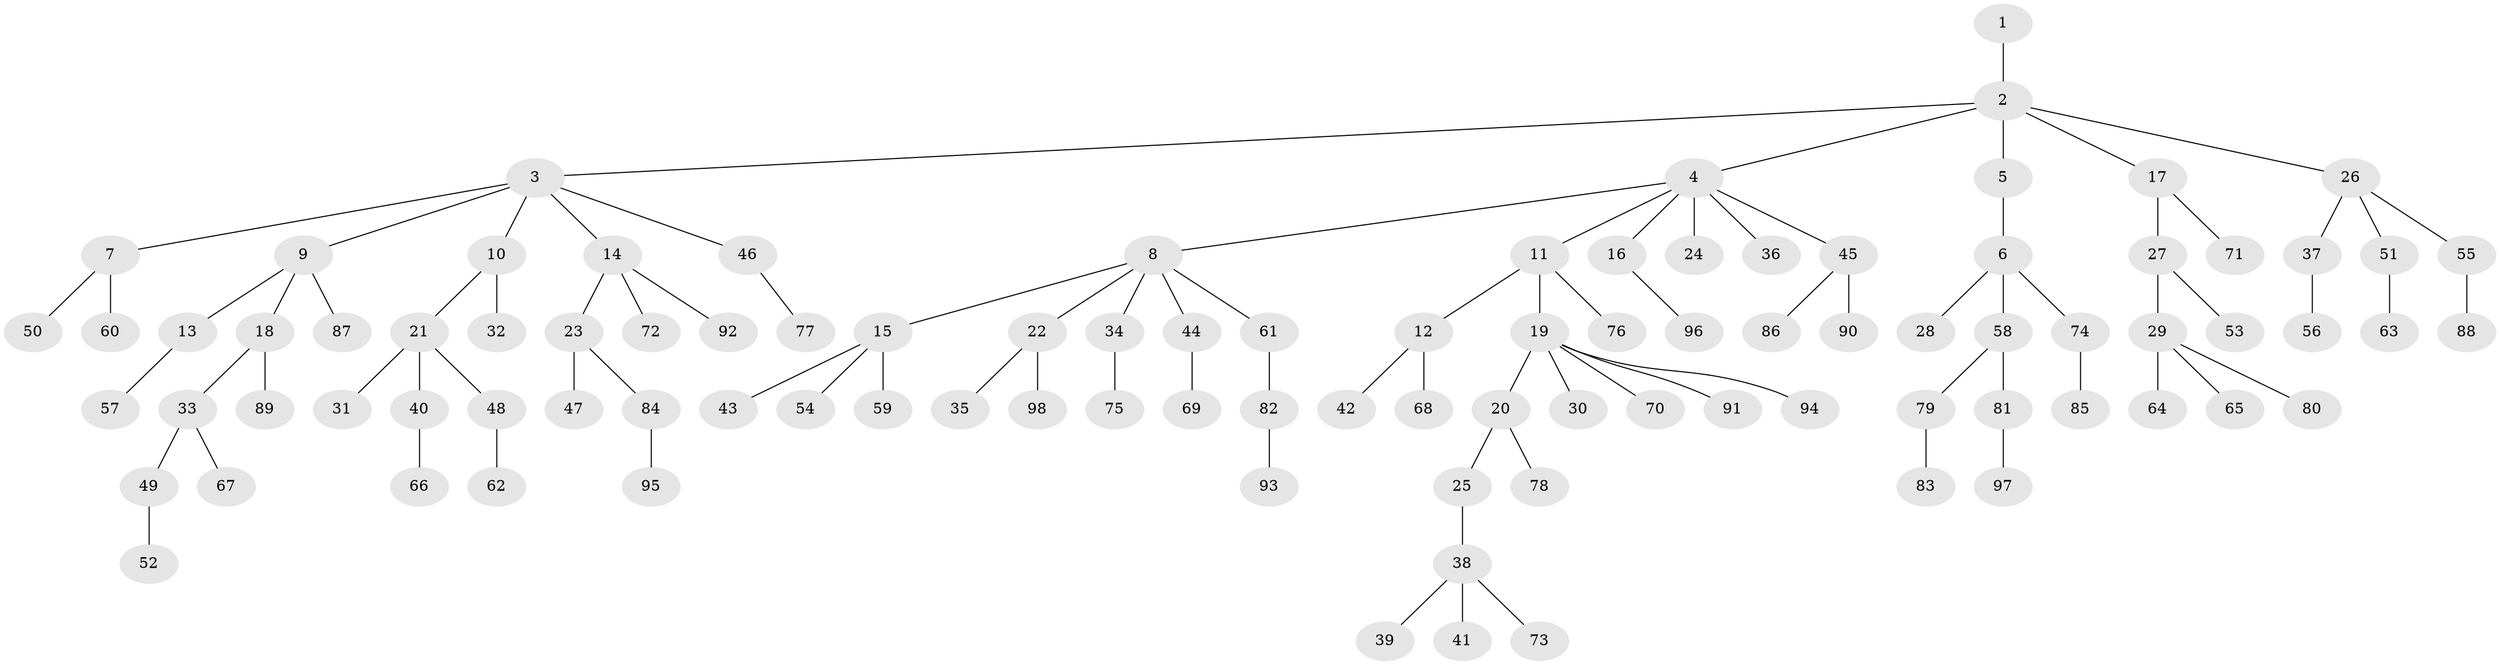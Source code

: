 // Generated by graph-tools (version 1.1) at 2025/26/03/09/25 03:26:25]
// undirected, 98 vertices, 97 edges
graph export_dot {
graph [start="1"]
  node [color=gray90,style=filled];
  1;
  2;
  3;
  4;
  5;
  6;
  7;
  8;
  9;
  10;
  11;
  12;
  13;
  14;
  15;
  16;
  17;
  18;
  19;
  20;
  21;
  22;
  23;
  24;
  25;
  26;
  27;
  28;
  29;
  30;
  31;
  32;
  33;
  34;
  35;
  36;
  37;
  38;
  39;
  40;
  41;
  42;
  43;
  44;
  45;
  46;
  47;
  48;
  49;
  50;
  51;
  52;
  53;
  54;
  55;
  56;
  57;
  58;
  59;
  60;
  61;
  62;
  63;
  64;
  65;
  66;
  67;
  68;
  69;
  70;
  71;
  72;
  73;
  74;
  75;
  76;
  77;
  78;
  79;
  80;
  81;
  82;
  83;
  84;
  85;
  86;
  87;
  88;
  89;
  90;
  91;
  92;
  93;
  94;
  95;
  96;
  97;
  98;
  1 -- 2;
  2 -- 3;
  2 -- 4;
  2 -- 5;
  2 -- 17;
  2 -- 26;
  3 -- 7;
  3 -- 9;
  3 -- 10;
  3 -- 14;
  3 -- 46;
  4 -- 8;
  4 -- 11;
  4 -- 16;
  4 -- 24;
  4 -- 36;
  4 -- 45;
  5 -- 6;
  6 -- 28;
  6 -- 58;
  6 -- 74;
  7 -- 50;
  7 -- 60;
  8 -- 15;
  8 -- 22;
  8 -- 34;
  8 -- 44;
  8 -- 61;
  9 -- 13;
  9 -- 18;
  9 -- 87;
  10 -- 21;
  10 -- 32;
  11 -- 12;
  11 -- 19;
  11 -- 76;
  12 -- 42;
  12 -- 68;
  13 -- 57;
  14 -- 23;
  14 -- 72;
  14 -- 92;
  15 -- 43;
  15 -- 54;
  15 -- 59;
  16 -- 96;
  17 -- 27;
  17 -- 71;
  18 -- 33;
  18 -- 89;
  19 -- 20;
  19 -- 30;
  19 -- 70;
  19 -- 91;
  19 -- 94;
  20 -- 25;
  20 -- 78;
  21 -- 31;
  21 -- 40;
  21 -- 48;
  22 -- 35;
  22 -- 98;
  23 -- 47;
  23 -- 84;
  25 -- 38;
  26 -- 37;
  26 -- 51;
  26 -- 55;
  27 -- 29;
  27 -- 53;
  29 -- 64;
  29 -- 65;
  29 -- 80;
  33 -- 49;
  33 -- 67;
  34 -- 75;
  37 -- 56;
  38 -- 39;
  38 -- 41;
  38 -- 73;
  40 -- 66;
  44 -- 69;
  45 -- 86;
  45 -- 90;
  46 -- 77;
  48 -- 62;
  49 -- 52;
  51 -- 63;
  55 -- 88;
  58 -- 79;
  58 -- 81;
  61 -- 82;
  74 -- 85;
  79 -- 83;
  81 -- 97;
  82 -- 93;
  84 -- 95;
}
